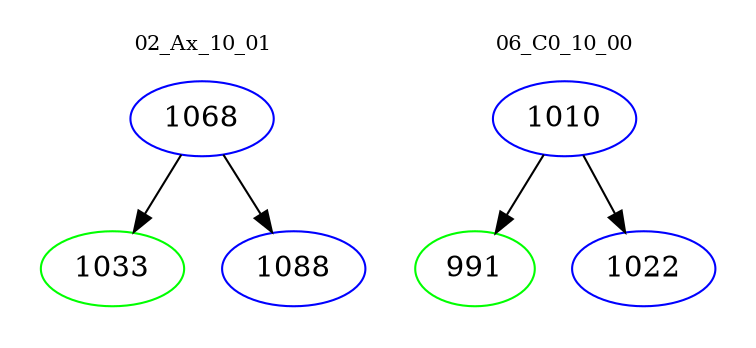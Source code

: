digraph{
subgraph cluster_0 {
color = white
label = "02_Ax_10_01";
fontsize=10;
T0_1068 [label="1068", color="blue"]
T0_1068 -> T0_1033 [color="black"]
T0_1033 [label="1033", color="green"]
T0_1068 -> T0_1088 [color="black"]
T0_1088 [label="1088", color="blue"]
}
subgraph cluster_1 {
color = white
label = "06_C0_10_00";
fontsize=10;
T1_1010 [label="1010", color="blue"]
T1_1010 -> T1_991 [color="black"]
T1_991 [label="991", color="green"]
T1_1010 -> T1_1022 [color="black"]
T1_1022 [label="1022", color="blue"]
}
}
